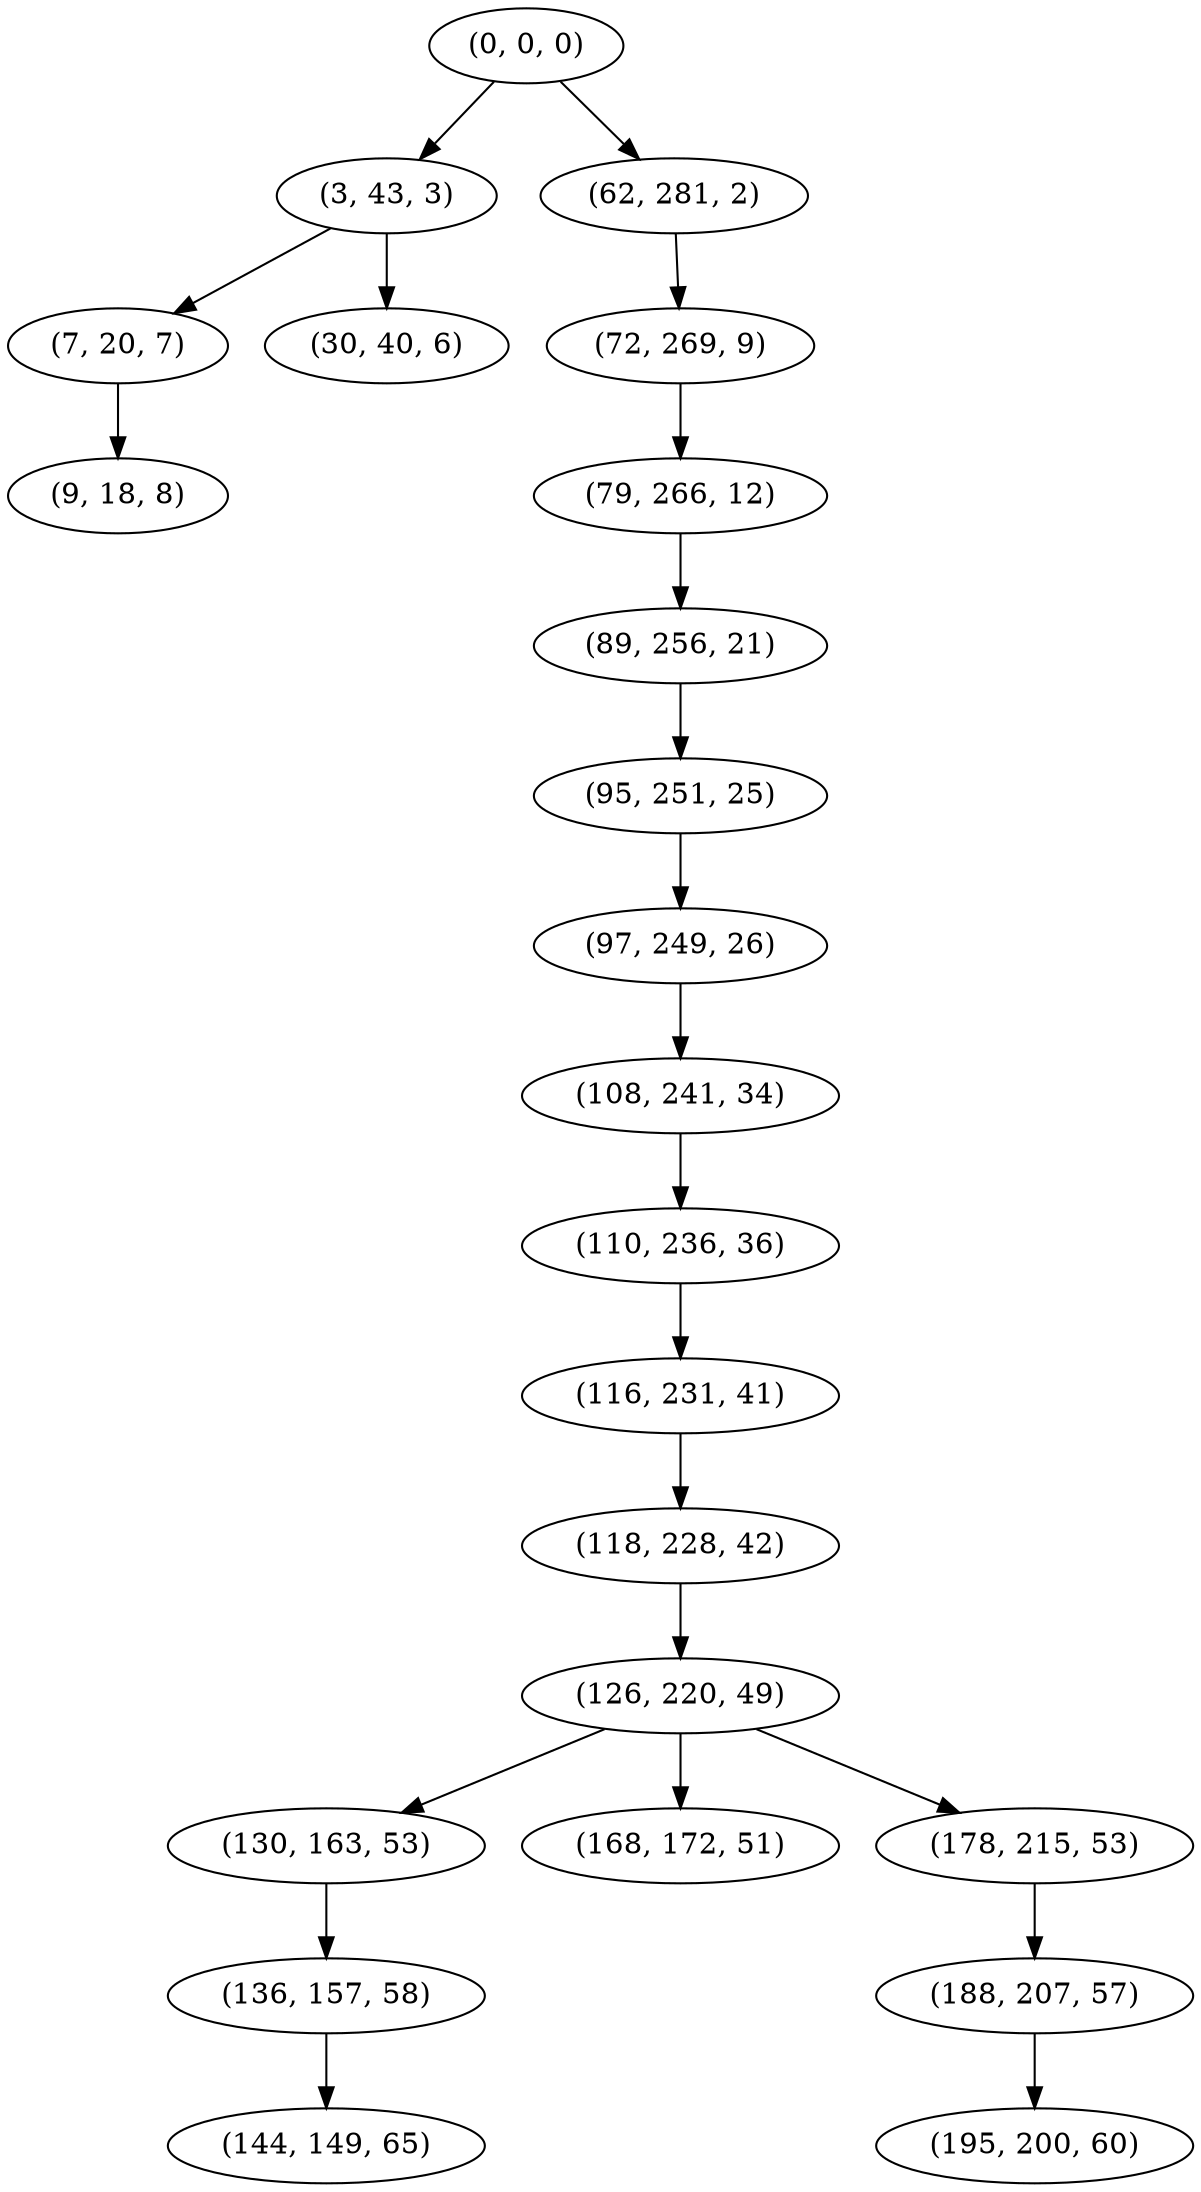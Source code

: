 digraph tree {
    "(0, 0, 0)";
    "(3, 43, 3)";
    "(7, 20, 7)";
    "(9, 18, 8)";
    "(30, 40, 6)";
    "(62, 281, 2)";
    "(72, 269, 9)";
    "(79, 266, 12)";
    "(89, 256, 21)";
    "(95, 251, 25)";
    "(97, 249, 26)";
    "(108, 241, 34)";
    "(110, 236, 36)";
    "(116, 231, 41)";
    "(118, 228, 42)";
    "(126, 220, 49)";
    "(130, 163, 53)";
    "(136, 157, 58)";
    "(144, 149, 65)";
    "(168, 172, 51)";
    "(178, 215, 53)";
    "(188, 207, 57)";
    "(195, 200, 60)";
    "(0, 0, 0)" -> "(3, 43, 3)";
    "(0, 0, 0)" -> "(62, 281, 2)";
    "(3, 43, 3)" -> "(7, 20, 7)";
    "(3, 43, 3)" -> "(30, 40, 6)";
    "(7, 20, 7)" -> "(9, 18, 8)";
    "(62, 281, 2)" -> "(72, 269, 9)";
    "(72, 269, 9)" -> "(79, 266, 12)";
    "(79, 266, 12)" -> "(89, 256, 21)";
    "(89, 256, 21)" -> "(95, 251, 25)";
    "(95, 251, 25)" -> "(97, 249, 26)";
    "(97, 249, 26)" -> "(108, 241, 34)";
    "(108, 241, 34)" -> "(110, 236, 36)";
    "(110, 236, 36)" -> "(116, 231, 41)";
    "(116, 231, 41)" -> "(118, 228, 42)";
    "(118, 228, 42)" -> "(126, 220, 49)";
    "(126, 220, 49)" -> "(130, 163, 53)";
    "(126, 220, 49)" -> "(168, 172, 51)";
    "(126, 220, 49)" -> "(178, 215, 53)";
    "(130, 163, 53)" -> "(136, 157, 58)";
    "(136, 157, 58)" -> "(144, 149, 65)";
    "(178, 215, 53)" -> "(188, 207, 57)";
    "(188, 207, 57)" -> "(195, 200, 60)";
}
